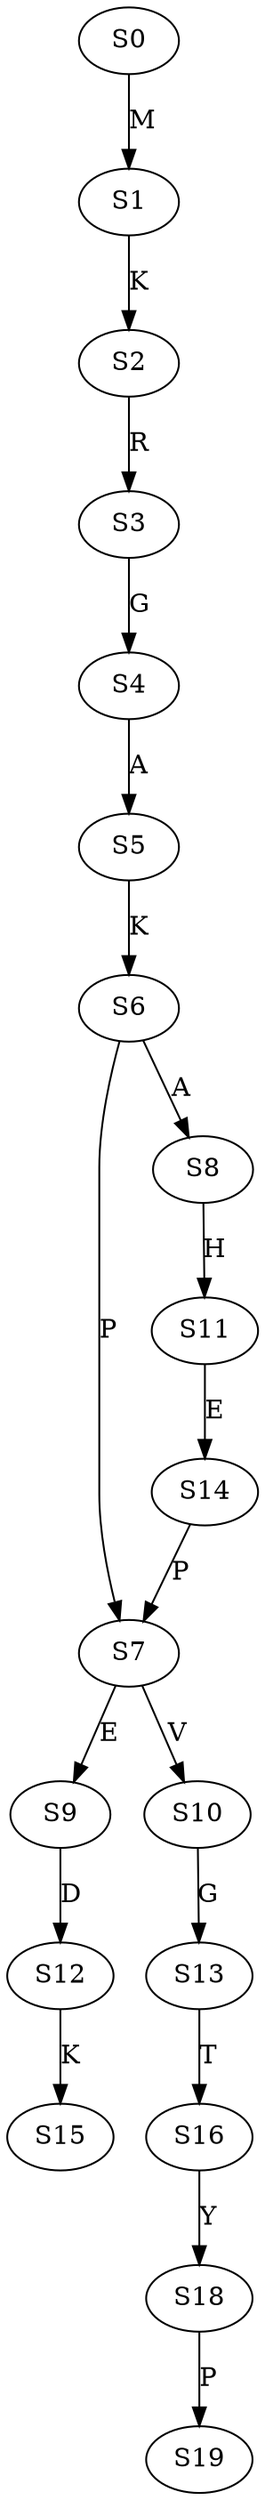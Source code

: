 strict digraph  {
	S0 -> S1 [ label = M ];
	S1 -> S2 [ label = K ];
	S2 -> S3 [ label = R ];
	S3 -> S4 [ label = G ];
	S4 -> S5 [ label = A ];
	S5 -> S6 [ label = K ];
	S6 -> S7 [ label = P ];
	S6 -> S8 [ label = A ];
	S7 -> S9 [ label = E ];
	S7 -> S10 [ label = V ];
	S8 -> S11 [ label = H ];
	S9 -> S12 [ label = D ];
	S10 -> S13 [ label = G ];
	S11 -> S14 [ label = E ];
	S12 -> S15 [ label = K ];
	S13 -> S16 [ label = T ];
	S14 -> S7 [ label = P ];
	S16 -> S18 [ label = Y ];
	S18 -> S19 [ label = P ];
}
